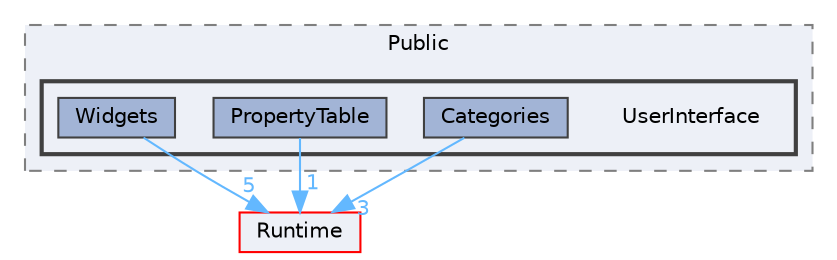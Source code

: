 digraph "UserInterface"
{
 // INTERACTIVE_SVG=YES
 // LATEX_PDF_SIZE
  bgcolor="transparent";
  edge [fontname=Helvetica,fontsize=10,labelfontname=Helvetica,labelfontsize=10];
  node [fontname=Helvetica,fontsize=10,shape=box,height=0.2,width=0.4];
  compound=true
  subgraph clusterdir_45065dd7fe7d358be08c7e88598aeba5 {
    graph [ bgcolor="#edf0f7", pencolor="grey50", label="Public", fontname=Helvetica,fontsize=10 style="filled,dashed", URL="dir_45065dd7fe7d358be08c7e88598aeba5.html",tooltip=""]
  subgraph clusterdir_49812595284463cc6fec0ffc6552efb9 {
    graph [ bgcolor="#edf0f7", pencolor="grey25", label="", fontname=Helvetica,fontsize=10 style="filled,bold", URL="dir_49812595284463cc6fec0ffc6552efb9.html",tooltip=""]
    dir_49812595284463cc6fec0ffc6552efb9 [shape=plaintext, label="UserInterface"];
  dir_69209c5320ea896feae9245eae1e13cb [label="Categories", fillcolor="#a2b4d6", color="grey25", style="filled", URL="dir_69209c5320ea896feae9245eae1e13cb.html",tooltip=""];
  dir_60897ee4f6d5163dc8121e3dec78b4a3 [label="PropertyTable", fillcolor="#a2b4d6", color="grey25", style="filled", URL="dir_60897ee4f6d5163dc8121e3dec78b4a3.html",tooltip=""];
  dir_b2537c6d1ff6204ca17dd8753498417c [label="Widgets", fillcolor="#a2b4d6", color="grey25", style="filled", URL="dir_b2537c6d1ff6204ca17dd8753498417c.html",tooltip=""];
  }
  }
  dir_7536b172fbd480bfd146a1b1acd6856b [label="Runtime", fillcolor="#edf0f7", color="red", style="filled", URL="dir_7536b172fbd480bfd146a1b1acd6856b.html",tooltip=""];
  dir_69209c5320ea896feae9245eae1e13cb->dir_7536b172fbd480bfd146a1b1acd6856b [headlabel="3", labeldistance=1.5 headhref="dir_000119_000984.html" href="dir_000119_000984.html" color="steelblue1" fontcolor="steelblue1"];
  dir_60897ee4f6d5163dc8121e3dec78b4a3->dir_7536b172fbd480bfd146a1b1acd6856b [headlabel="1", labeldistance=1.5 headhref="dir_000783_000984.html" href="dir_000783_000984.html" color="steelblue1" fontcolor="steelblue1"];
  dir_b2537c6d1ff6204ca17dd8753498417c->dir_7536b172fbd480bfd146a1b1acd6856b [headlabel="5", labeldistance=1.5 headhref="dir_001286_000984.html" href="dir_001286_000984.html" color="steelblue1" fontcolor="steelblue1"];
}
